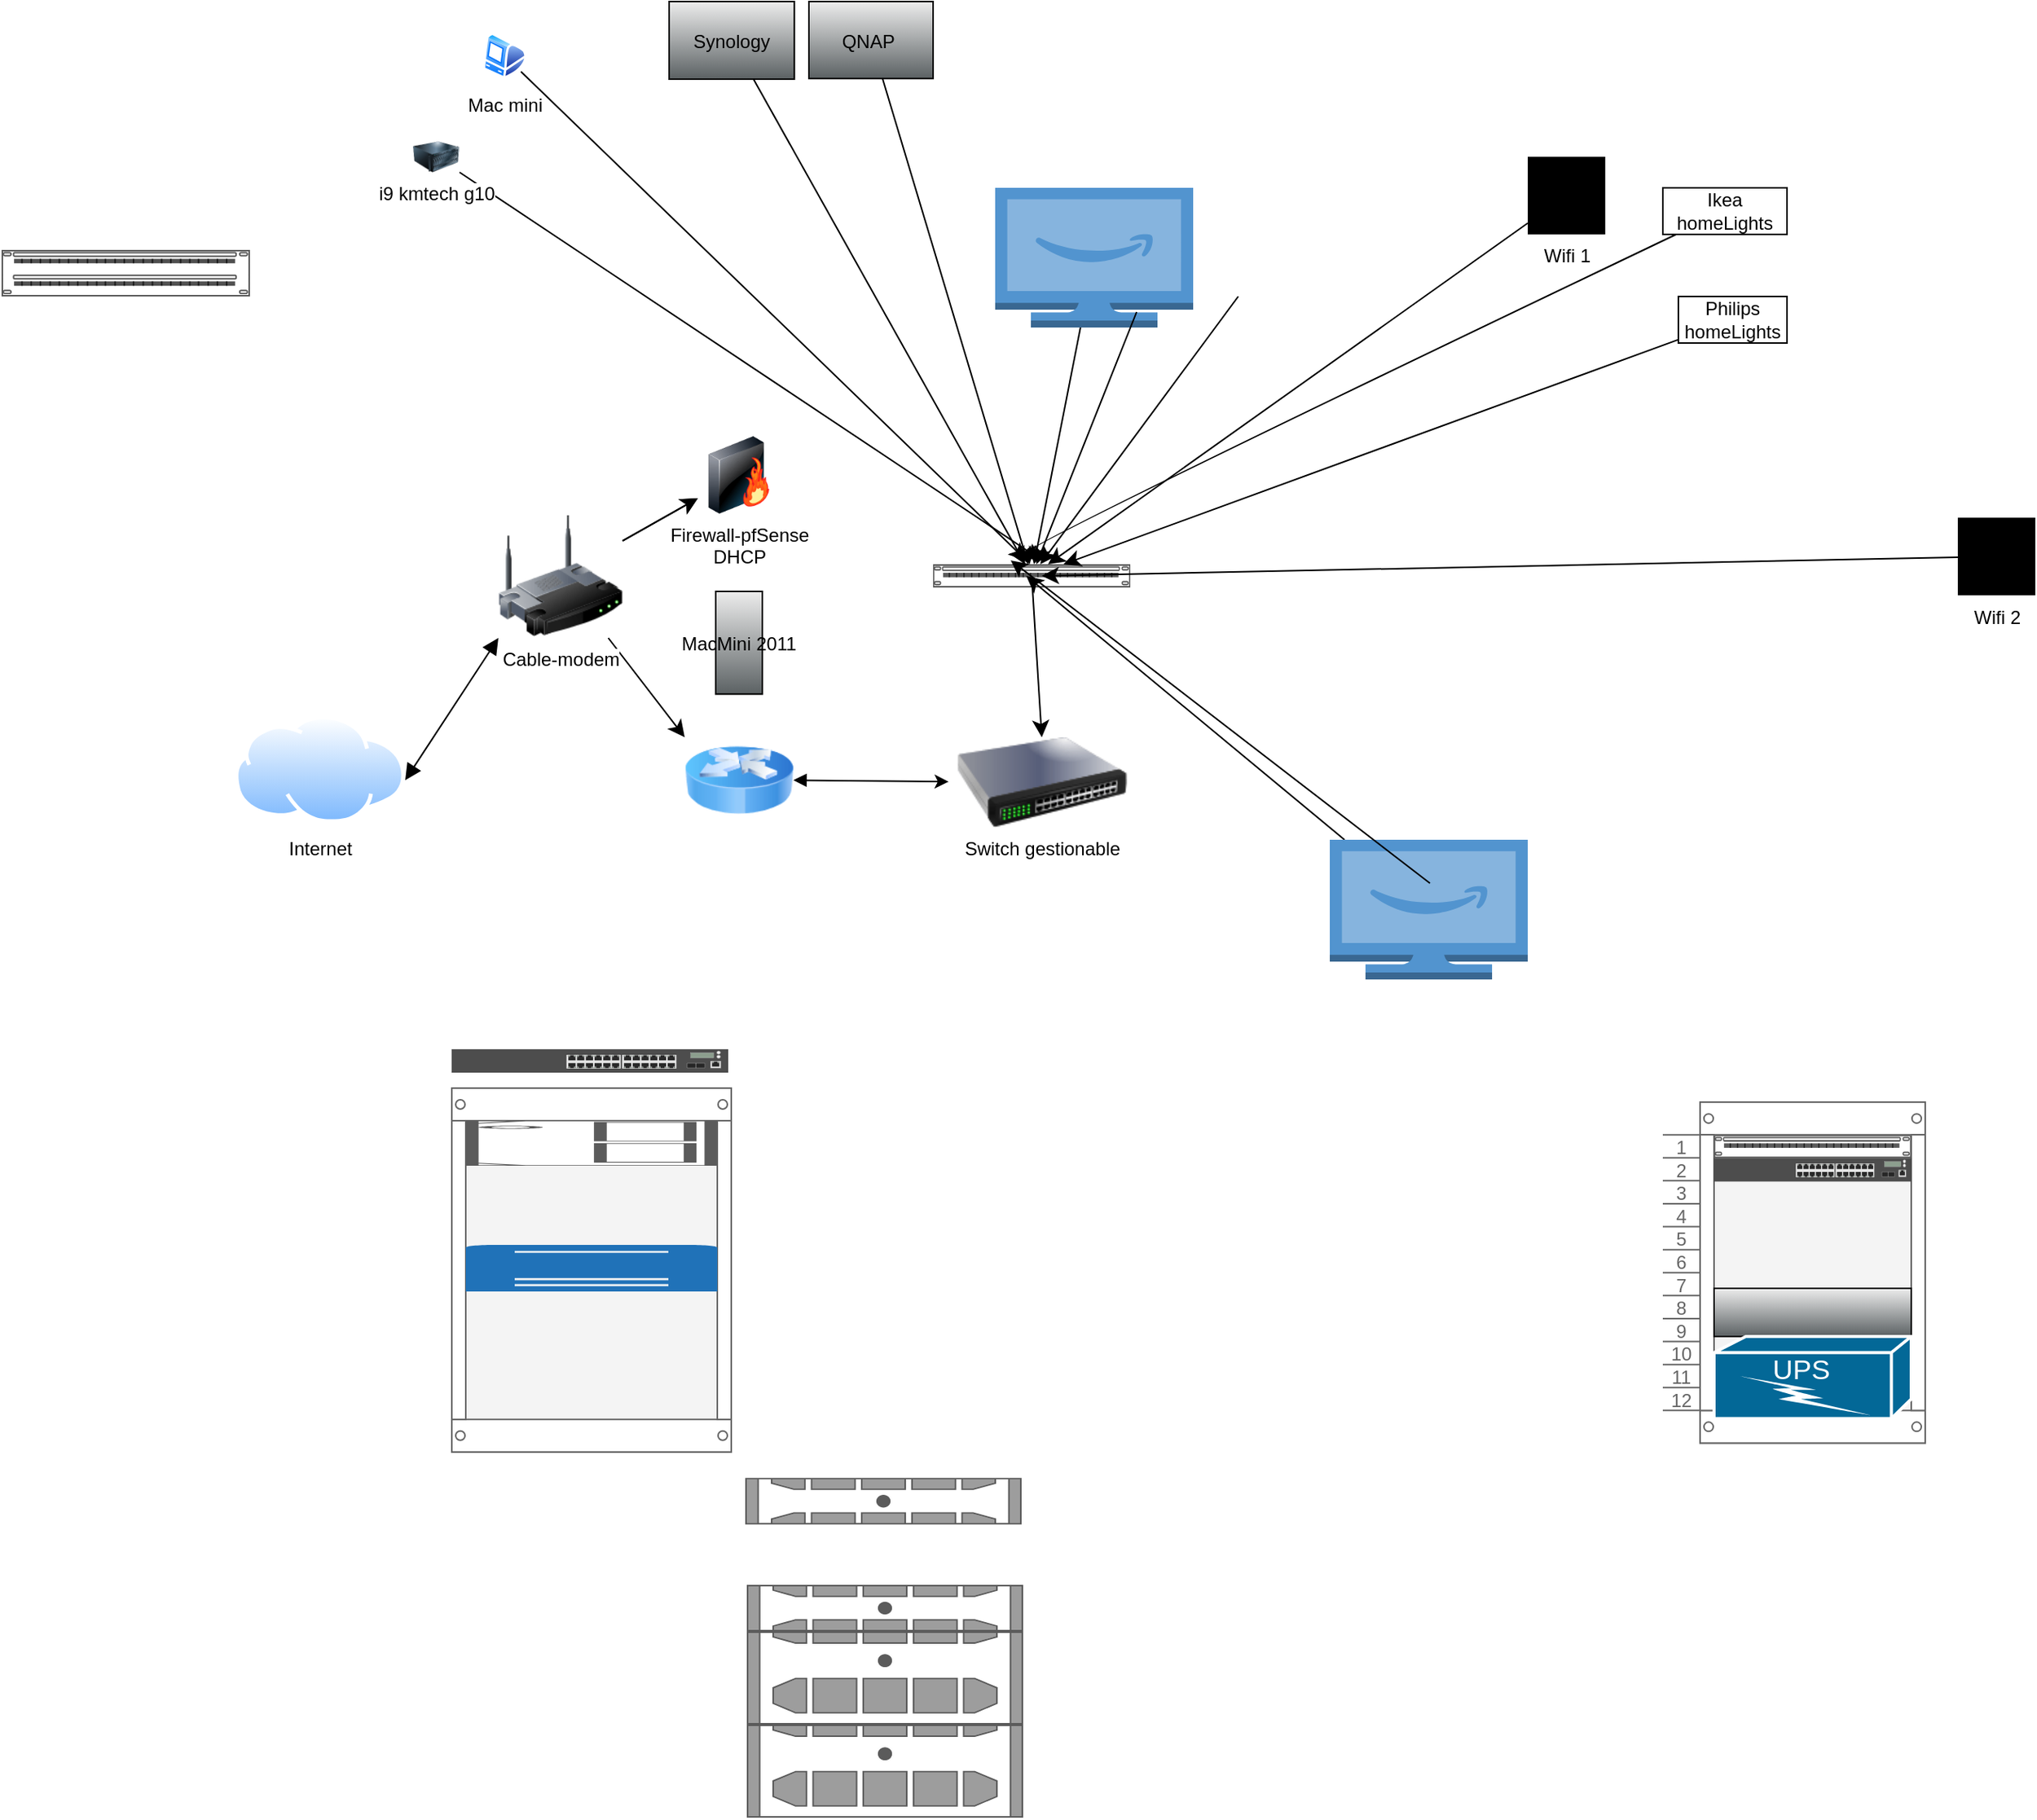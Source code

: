 <mxfile version="28.0.9">
  <diagram name="Página-1" id="AzQ837hKO69bOEvzX8lG">
    <mxGraphModel dx="1570" dy="2525" grid="1" gridSize="10" guides="1" tooltips="1" connect="1" arrows="1" fold="1" page="1" pageScale="1" pageWidth="827" pageHeight="1169" math="0" shadow="0">
      <root>
        <mxCell id="0" />
        <mxCell id="1" parent="0" />
        <mxCell id="GdxvCq1TfTNg5mQ6eXH_-1" value="" style="strokeColor=#666666;html=1;verticalLabelPosition=bottom;labelBackgroundColor=#ffffff;verticalAlign=top;outlineConnect=0;shadow=0;dashed=0;shape=mxgraph.rackGeneral.rackCabinet3;fillColor2=#f4f4f4;container=1;collapsible=0;childLayout=rack;allowGaps=1;marginLeft=9;marginRight=9;marginTop=21;marginBottom=22;textColor=#666666;numDisp=off;" parent="1" vertex="1">
          <mxGeometry x="560" y="610" width="180" height="230" as="geometry" />
        </mxCell>
        <mxCell id="GdxvCq1TfTNg5mQ6eXH_-7" value="" style="sketch=0;pointerEvents=1;shadow=0;dashed=0;html=1;strokeColor=none;labelPosition=center;verticalLabelPosition=bottom;verticalAlign=top;outlineConnect=0;align=center;shape=mxgraph.office.servers.physical_host;fillColor=#2072B8;" parent="GdxvCq1TfTNg5mQ6eXH_-1" vertex="1">
          <mxGeometry x="9" y="101" width="162" height="30" as="geometry" />
        </mxCell>
        <mxCell id="GdxvCq1TfTNg5mQ6eXH_-6" value="" style="strokeColor=#666666;html=1;labelPosition=right;align=left;spacingLeft=15;shadow=0;dashed=0;outlineConnect=0;shape=mxgraph.rack.dell.poweredge_m520;" parent="GdxvCq1TfTNg5mQ6eXH_-1" vertex="1">
          <mxGeometry x="9" y="21" width="162" height="29" as="geometry" />
        </mxCell>
        <mxCell id="GdxvCq1TfTNg5mQ6eXH_-2" value="" style="strokeColor=#666666;html=1;verticalLabelPosition=bottom;labelBackgroundColor=#ffffff;verticalAlign=top;outlineConnect=0;shadow=0;dashed=0;shape=mxgraph.rackGeneral.rackCabinet3;fillColor2=#f4f4f4;container=1;collapsible=0;childLayout=rack;allowGaps=1;marginLeft=33;marginRight=9;marginTop=21;marginBottom=22;textColor=#666666;numDisp=ascend;" parent="1" vertex="1">
          <mxGeometry x="1340" y="619.07" width="169" height="220.93" as="geometry" />
        </mxCell>
        <mxCell id="UxFv_I-L1PYL_ZdudsUN-2" value="" style="strokeColor=#666666;html=1;labelPosition=right;align=left;spacingLeft=15;shadow=0;dashed=0;outlineConnect=0;shape=mxgraph.rack.general.cat5e_rack_mount_patch_panel_24_ports;" parent="GdxvCq1TfTNg5mQ6eXH_-2" vertex="1">
          <mxGeometry x="33" y="21" width="127" height="15" as="geometry" />
        </mxCell>
        <mxCell id="GdxvCq1TfTNg5mQ6eXH_-8" value="" style="html=1;verticalLabelPosition=bottom;verticalAlign=top;outlineConnect=0;shadow=0;dashed=0;shape=mxgraph.rack.hpe_aruba.gateways_controllers.aruba_7024_mobility_controller_front;" parent="GdxvCq1TfTNg5mQ6eXH_-2" vertex="1">
          <mxGeometry x="33" y="36" width="127" height="15" as="geometry" />
        </mxCell>
        <mxCell id="UxFv_I-L1PYL_ZdudsUN-4" value="" style="fillColorStyles=neutralFill;neutralFill=#9DA6A8;shape=mxgraph.networks2.icon;aspect=fixed;fillColor=#EDEDED;strokeColor=#000000;gradientColor=#5B6163;network2IconShadow=1;network2bgFillColor=none;network2Icon=mxgraph.networks2.nas_filer;network2IconW=1;network2IconH=0.62;" parent="GdxvCq1TfTNg5mQ6eXH_-2" vertex="1">
          <mxGeometry x="33" y="119.93" width="127" height="31" as="geometry" />
        </mxCell>
        <mxCell id="UxFv_I-L1PYL_ZdudsUN-3" value="" style="shape=mxgraph.cisco.misc.ups;html=1;pointerEvents=1;dashed=0;fillColor=#036897;strokeColor=#ffffff;strokeWidth=2;verticalLabelPosition=bottom;verticalAlign=top;align=center;outlineConnect=0;" parent="GdxvCq1TfTNg5mQ6eXH_-2" vertex="1">
          <mxGeometry x="33" y="150.93" width="127" height="52.86" as="geometry" />
        </mxCell>
        <mxCell id="GdxvCq1TfTNg5mQ6eXH_-11" value="Internet" style="image;aspect=fixed;perimeter=ellipsePerimeter;html=1;align=center;shadow=0;dashed=0;spacingTop=3;image=img/lib/active_directory/internet_cloud.svg;" parent="1" vertex="1">
          <mxGeometry x="420" y="370" width="110" height="69.3" as="geometry" />
        </mxCell>
        <mxCell id="GdxvCq1TfTNg5mQ6eXH_-14" style="rounded=0;orthogonalLoop=1;jettySize=auto;html=1;fontSize=12;startSize=8;endSize=8;entryX=1;entryY=0.601;entryDx=0;entryDy=0;entryPerimeter=0;endArrow=block;endFill=1;startArrow=block;startFill=1;exitX=0;exitY=1;exitDx=0;exitDy=0;" parent="1" source="GdxvCq1TfTNg5mQ6eXH_-15" target="GdxvCq1TfTNg5mQ6eXH_-11" edge="1">
          <mxGeometry relative="1" as="geometry">
            <mxPoint x="540" y="400" as="targetPoint" />
          </mxGeometry>
        </mxCell>
        <mxCell id="GdxvCq1TfTNg5mQ6eXH_-13" value="" style="image;html=1;image=img/lib/clip_art/networking/Router_Icon_128x128.png" parent="1" vertex="1">
          <mxGeometry x="710" y="383.95" width="70" height="55.35" as="geometry" />
        </mxCell>
        <mxCell id="GdxvCq1TfTNg5mQ6eXH_-16" style="edgeStyle=none;curved=1;rounded=0;orthogonalLoop=1;jettySize=auto;html=1;entryX=0;entryY=0;entryDx=0;entryDy=0;fontSize=12;startSize=8;endSize=8;" parent="1" source="GdxvCq1TfTNg5mQ6eXH_-15" target="GdxvCq1TfTNg5mQ6eXH_-13" edge="1">
          <mxGeometry relative="1" as="geometry" />
        </mxCell>
        <mxCell id="UxFv_I-L1PYL_ZdudsUN-6" value="" style="edgeStyle=none;curved=1;rounded=0;orthogonalLoop=1;jettySize=auto;html=1;fontSize=12;startSize=8;endSize=8;" parent="1" source="GdxvCq1TfTNg5mQ6eXH_-15" target="GdxvCq1TfTNg5mQ6eXH_-19" edge="1">
          <mxGeometry relative="1" as="geometry" />
        </mxCell>
        <mxCell id="UxFv_I-L1PYL_ZdudsUN-7" value="" style="edgeStyle=none;curved=1;rounded=0;orthogonalLoop=1;jettySize=auto;html=1;fontSize=12;startSize=8;endSize=8;" parent="1" source="GdxvCq1TfTNg5mQ6eXH_-15" target="GdxvCq1TfTNg5mQ6eXH_-19" edge="1">
          <mxGeometry relative="1" as="geometry" />
        </mxCell>
        <mxCell id="GdxvCq1TfTNg5mQ6eXH_-15" value="Cable-modem" style="image;html=1;image=img/lib/clip_art/networking/Wireless_Router_128x128.png" parent="1" vertex="1">
          <mxGeometry x="590" y="240" width="80" height="80" as="geometry" />
        </mxCell>
        <mxCell id="GdxvCq1TfTNg5mQ6eXH_-17" value="MacMini 2011" style="shape=mxgraph.networks2.icon;aspect=fixed;fillColor=#EDEDED;strokeColor=#000000;gradientColor=#5B6163;network2IconShadow=1;network2bgFillColor=none;network2Icon=mxgraph.networks2.desktop_pc;network2IconXOffset=-0.003;network2IconYOffset=0.0;network2IconW=0.453;network2IconH=1.0;" parent="1" vertex="1">
          <mxGeometry x="730" y="290" width="30" height="66.17" as="geometry" />
        </mxCell>
        <mxCell id="GdxvCq1TfTNg5mQ6eXH_-19" value="Firewall-pfSense&lt;div&gt;DHCP&lt;/div&gt;" style="image;html=1;image=img/lib/clip_art/networking/Firewall-page1_128x128.png" parent="1" vertex="1">
          <mxGeometry x="718.42" y="190.0" width="53.16" height="50" as="geometry" />
        </mxCell>
        <mxCell id="GdxvCq1TfTNg5mQ6eXH_-21" style="rounded=0;orthogonalLoop=1;jettySize=auto;html=1;entryX=1;entryY=0.5;entryDx=0;entryDy=0;fontSize=12;endArrow=block;endFill=1;startArrow=classic;startFill=1;" parent="1" source="GdxvCq1TfTNg5mQ6eXH_-20" target="GdxvCq1TfTNg5mQ6eXH_-13" edge="1">
          <mxGeometry relative="1" as="geometry" />
        </mxCell>
        <mxCell id="GdxvCq1TfTNg5mQ6eXH_-20" value="Switch gestionable" style="image;html=1;image=img/lib/clip_art/networking/Switch_128x128.png" parent="1" vertex="1">
          <mxGeometry x="880" y="383.95" width="120" height="58.37" as="geometry" />
        </mxCell>
        <mxCell id="UxFv_I-L1PYL_ZdudsUN-1" value="" style="strokeColor=#666666;html=1;labelPosition=right;align=left;spacingLeft=15;shadow=0;dashed=0;outlineConnect=0;shape=mxgraph.rack.general.cat5e_enhanced_patch_panel_48_ports;" parent="1" vertex="1">
          <mxGeometry x="270" y="70" width="160" height="30" as="geometry" />
        </mxCell>
        <mxCell id="GdxvCq1TfTNg5mQ6eXH_-3" value="" style="strokeColor=#666666;html=1;labelPosition=right;align=left;spacingLeft=15;shadow=0;dashed=0;outlineConnect=0;shape=mxgraph.rack.dell.dell_poweredge_2u;" parent="1" vertex="1">
          <mxGeometry x="749" y="861.07" width="178" height="30" as="geometry" />
        </mxCell>
        <mxCell id="GdxvCq1TfTNg5mQ6eXH_-9" value="" style="html=1;verticalLabelPosition=bottom;verticalAlign=top;outlineConnect=0;shadow=0;dashed=0;shape=mxgraph.rack.hpe_aruba.gateways_controllers.aruba_7024_mobility_controller_front;" parent="1" vertex="1">
          <mxGeometry x="560" y="585" width="178" height="15" as="geometry" />
        </mxCell>
        <mxCell id="GdxvCq1TfTNg5mQ6eXH_-5" value="" style="strokeColor=#666666;html=1;labelPosition=right;align=left;spacingLeft=15;shadow=0;dashed=0;outlineConnect=0;shape=mxgraph.rack.dell.dell_poweredge_2u;" parent="1" vertex="1">
          <mxGeometry x="750" y="930" width="178" height="30" as="geometry" />
        </mxCell>
        <mxCell id="GdxvCq1TfTNg5mQ6eXH_-4" value="" style="strokeColor=#666666;html=1;labelPosition=right;align=left;spacingLeft=15;shadow=0;dashed=0;outlineConnect=0;shape=mxgraph.rack.dell.dell_poweredge_4u;" parent="1" vertex="1">
          <mxGeometry x="750" y="960" width="178" height="60" as="geometry" />
        </mxCell>
        <mxCell id="GdxvCq1TfTNg5mQ6eXH_-10" value="" style="strokeColor=#666666;html=1;labelPosition=right;align=left;spacingLeft=15;shadow=0;dashed=0;outlineConnect=0;shape=mxgraph.rack.dell.dell_poweredge_4u;" parent="1" vertex="1">
          <mxGeometry x="750" y="1020" width="178" height="60" as="geometry" />
        </mxCell>
        <mxCell id="qjA5OxGg3spYhjRqrUWt-20" style="edgeStyle=none;curved=1;rounded=0;orthogonalLoop=1;jettySize=auto;html=1;fontSize=12;startSize=8;endSize=8;" edge="1" parent="1" source="UxFv_I-L1PYL_ZdudsUN-12">
          <mxGeometry relative="1" as="geometry">
            <mxPoint x="940" y="270" as="targetPoint" />
          </mxGeometry>
        </mxCell>
        <mxCell id="UxFv_I-L1PYL_ZdudsUN-12" value="i9 kmtech g10" style="image;html=1;image=img/lib/clip_art/computers/Server_128x128.png" parent="1" vertex="1">
          <mxGeometry x="530" width="40" height="20" as="geometry" />
        </mxCell>
        <mxCell id="qjA5OxGg3spYhjRqrUWt-5" style="edgeStyle=none;curved=1;rounded=0;orthogonalLoop=1;jettySize=auto;html=1;fontSize=12;startSize=8;endSize=8;" edge="1" parent="1" source="qjA5OxGg3spYhjRqrUWt-1" target="qjA5OxGg3spYhjRqrUWt-8">
          <mxGeometry relative="1" as="geometry" />
        </mxCell>
        <mxCell id="qjA5OxGg3spYhjRqrUWt-1" value="" style="outlineConnect=0;dashed=0;verticalLabelPosition=bottom;verticalAlign=top;align=center;html=1;shape=mxgraph.aws3.fire_tv;fillColor=#5294CF;gradientColor=none;" vertex="1" parent="1">
          <mxGeometry x="910" y="30" width="127.5" height="90" as="geometry" />
        </mxCell>
        <mxCell id="qjA5OxGg3spYhjRqrUWt-6" style="edgeStyle=none;curved=1;rounded=0;orthogonalLoop=1;jettySize=auto;html=1;fontSize=12;startSize=8;endSize=8;" edge="1" parent="1" source="qjA5OxGg3spYhjRqrUWt-2" target="qjA5OxGg3spYhjRqrUWt-8">
          <mxGeometry relative="1" as="geometry">
            <mxPoint x="1210" y="250" as="targetPoint" />
          </mxGeometry>
        </mxCell>
        <mxCell id="qjA5OxGg3spYhjRqrUWt-2" value="" style="shape=image;html=1;verticalAlign=top;verticalLabelPosition=bottom;labelBackgroundColor=#ffffff;imageAspect=0;aspect=fixed;image=https://icons.diagrams.net/icon-cache1/iPhone_7___AirPods_icons_-_Solid_Style-2124/apple-tv-box-1197.svg" vertex="1" parent="1">
          <mxGeometry x="980" y="40" width="70" height="70" as="geometry" />
        </mxCell>
        <mxCell id="qjA5OxGg3spYhjRqrUWt-7" style="edgeStyle=none;curved=1;rounded=0;orthogonalLoop=1;jettySize=auto;html=1;fontSize=12;startSize=8;endSize=8;" edge="1" parent="1" source="qjA5OxGg3spYhjRqrUWt-4" target="qjA5OxGg3spYhjRqrUWt-8">
          <mxGeometry relative="1" as="geometry">
            <mxPoint x="1100" y="340" as="targetPoint" />
          </mxGeometry>
        </mxCell>
        <mxCell id="qjA5OxGg3spYhjRqrUWt-4" value="" style="shape=image;html=1;verticalAlign=top;verticalLabelPosition=bottom;labelBackgroundColor=#ffffff;imageAspect=0;aspect=fixed;image=https://icons.diagrams.net/icon-cache1/Miu_square_flat_social-2107/playstation-square-social-media-1459.svg" vertex="1" parent="1">
          <mxGeometry x="1060" y="50" width="50" height="50" as="geometry" />
        </mxCell>
        <mxCell id="qjA5OxGg3spYhjRqrUWt-12" style="edgeStyle=none;curved=1;rounded=0;orthogonalLoop=1;jettySize=auto;html=1;fontSize=12;startSize=8;endSize=8;entryX=0.5;entryY=0;entryDx=0;entryDy=0;" edge="1" parent="1" source="qjA5OxGg3spYhjRqrUWt-8" target="GdxvCq1TfTNg5mQ6eXH_-20">
          <mxGeometry relative="1" as="geometry">
            <mxPoint x="1316.5" y="280" as="targetPoint" />
          </mxGeometry>
        </mxCell>
        <mxCell id="qjA5OxGg3spYhjRqrUWt-8" value="" style="strokeColor=#666666;html=1;labelPosition=right;align=left;spacingLeft=15;shadow=0;dashed=0;outlineConnect=0;shape=mxgraph.rack.general.cat5e_rack_mount_patch_panel_24_ports;" vertex="1" parent="1">
          <mxGeometry x="870" y="272.5" width="127" height="15" as="geometry" />
        </mxCell>
        <mxCell id="qjA5OxGg3spYhjRqrUWt-16" style="edgeStyle=none;curved=1;rounded=0;orthogonalLoop=1;jettySize=auto;html=1;fontSize=12;startSize=8;endSize=8;" edge="1" parent="1" source="qjA5OxGg3spYhjRqrUWt-9" target="qjA5OxGg3spYhjRqrUWt-8">
          <mxGeometry relative="1" as="geometry" />
        </mxCell>
        <mxCell id="qjA5OxGg3spYhjRqrUWt-9" value="Philips homeLights" style="rounded=0;whiteSpace=wrap;html=1;" vertex="1" parent="1">
          <mxGeometry x="1350" y="100" width="70" height="30" as="geometry" />
        </mxCell>
        <mxCell id="qjA5OxGg3spYhjRqrUWt-17" style="edgeStyle=none;curved=1;rounded=0;orthogonalLoop=1;jettySize=auto;html=1;fontSize=12;startSize=8;endSize=8;" edge="1" parent="1" source="qjA5OxGg3spYhjRqrUWt-10" target="qjA5OxGg3spYhjRqrUWt-8">
          <mxGeometry relative="1" as="geometry">
            <mxPoint x="950" y="260" as="targetPoint" />
          </mxGeometry>
        </mxCell>
        <mxCell id="qjA5OxGg3spYhjRqrUWt-10" value="Wifi 1" style="sketch=0;verticalLabelPosition=bottom;sketch=0;aspect=fixed;html=1;verticalAlign=top;strokeColor=none;fillColor=#000000;align=center;outlineConnect=0;pointerEvents=1;shape=mxgraph.citrix2.wifi_router;" vertex="1" parent="1">
          <mxGeometry x="1253" y="10" width="49.9" height="50" as="geometry" />
        </mxCell>
        <mxCell id="qjA5OxGg3spYhjRqrUWt-26" style="edgeStyle=none;curved=1;rounded=0;orthogonalLoop=1;jettySize=auto;html=1;fontSize=12;startSize=8;endSize=8;" edge="1" parent="1" source="qjA5OxGg3spYhjRqrUWt-11">
          <mxGeometry relative="1" as="geometry">
            <mxPoint x="940" y="280" as="targetPoint" />
          </mxGeometry>
        </mxCell>
        <mxCell id="qjA5OxGg3spYhjRqrUWt-11" value="Wifi 2" style="sketch=0;verticalLabelPosition=bottom;sketch=0;aspect=fixed;html=1;verticalAlign=top;strokeColor=none;fillColor=#000000;align=center;outlineConnect=0;pointerEvents=1;shape=mxgraph.citrix2.wifi_router;" vertex="1" parent="1">
          <mxGeometry x="1530" y="242.5" width="49.9" height="50" as="geometry" />
        </mxCell>
        <mxCell id="qjA5OxGg3spYhjRqrUWt-15" value="" style="edgeStyle=none;curved=1;rounded=0;orthogonalLoop=1;jettySize=auto;html=1;fontSize=12;startSize=8;endSize=8;" edge="1" parent="1" source="qjA5OxGg3spYhjRqrUWt-14" target="qjA5OxGg3spYhjRqrUWt-8">
          <mxGeometry relative="1" as="geometry">
            <mxPoint x="940" y="300" as="targetPoint" />
            <Array as="points">
              <mxPoint x="930" y="260" />
            </Array>
          </mxGeometry>
        </mxCell>
        <mxCell id="qjA5OxGg3spYhjRqrUWt-14" value="Ikea homeLights" style="rounded=0;whiteSpace=wrap;html=1;" vertex="1" parent="1">
          <mxGeometry x="1340" y="30" width="80" height="30" as="geometry" />
        </mxCell>
        <mxCell id="qjA5OxGg3spYhjRqrUWt-19" style="edgeStyle=none;curved=1;rounded=0;orthogonalLoop=1;jettySize=auto;html=1;fontSize=12;startSize=8;endSize=8;" edge="1" parent="1" source="qjA5OxGg3spYhjRqrUWt-18">
          <mxGeometry relative="1" as="geometry">
            <mxPoint x="930" y="270" as="targetPoint" />
          </mxGeometry>
        </mxCell>
        <mxCell id="qjA5OxGg3spYhjRqrUWt-18" value="Mac mini" style="image;aspect=fixed;perimeter=ellipsePerimeter;html=1;align=center;shadow=0;dashed=0;spacingTop=3;image=img/lib/active_directory/mac_client.svg;" vertex="1" parent="1">
          <mxGeometry x="580" y="-70" width="28.2" height="30" as="geometry" />
        </mxCell>
        <mxCell id="qjA5OxGg3spYhjRqrUWt-23" style="edgeStyle=none;curved=1;rounded=0;orthogonalLoop=1;jettySize=auto;html=1;fontSize=12;startSize=8;endSize=8;" edge="1" parent="1" source="qjA5OxGg3spYhjRqrUWt-21" target="qjA5OxGg3spYhjRqrUWt-8">
          <mxGeometry relative="1" as="geometry">
            <mxPoint x="930" y="260" as="targetPoint" />
          </mxGeometry>
        </mxCell>
        <mxCell id="qjA5OxGg3spYhjRqrUWt-21" value="Synology" style="fillColorStyles=neutralFill;neutralFill=#9DA6A8;shape=mxgraph.networks2.icon;aspect=fixed;fillColor=#EDEDED;strokeColor=#000000;gradientColor=#5B6163;network2IconShadow=1;network2bgFillColor=none;network2Icon=mxgraph.networks2.nas_filer;network2IconW=1;network2IconH=0.62;" vertex="1" parent="1">
          <mxGeometry x="700" y="-90" width="80.64" height="50" as="geometry" />
        </mxCell>
        <mxCell id="qjA5OxGg3spYhjRqrUWt-24" style="edgeStyle=none;curved=1;rounded=0;orthogonalLoop=1;jettySize=auto;html=1;fontSize=12;startSize=8;endSize=8;" edge="1" parent="1" source="qjA5OxGg3spYhjRqrUWt-22" target="qjA5OxGg3spYhjRqrUWt-8">
          <mxGeometry relative="1" as="geometry">
            <mxPoint x="950" y="260" as="targetPoint" />
          </mxGeometry>
        </mxCell>
        <mxCell id="qjA5OxGg3spYhjRqrUWt-22" value="QNAP " style="fillColorStyles=neutralFill;neutralFill=#9DA6A8;shape=mxgraph.networks2.icon;aspect=fixed;fillColor=#EDEDED;strokeColor=#000000;gradientColor=#5B6163;network2IconShadow=1;network2bgFillColor=none;network2Icon=mxgraph.networks2.nas_filer;network2IconW=1;network2IconH=0.62;" vertex="1" parent="1">
          <mxGeometry x="790" y="-90" width="80" height="49.6" as="geometry" />
        </mxCell>
        <mxCell id="qjA5OxGg3spYhjRqrUWt-29" style="edgeStyle=none;curved=1;rounded=0;orthogonalLoop=1;jettySize=auto;html=1;fontSize=12;startSize=8;endSize=8;" edge="1" parent="1" source="qjA5OxGg3spYhjRqrUWt-27">
          <mxGeometry relative="1" as="geometry">
            <mxPoint x="930" y="280" as="targetPoint" />
          </mxGeometry>
        </mxCell>
        <mxCell id="qjA5OxGg3spYhjRqrUWt-27" value="" style="outlineConnect=0;dashed=0;verticalLabelPosition=bottom;verticalAlign=top;align=center;html=1;shape=mxgraph.aws3.fire_tv;fillColor=#5294CF;gradientColor=none;" vertex="1" parent="1">
          <mxGeometry x="1125.5" y="450" width="127.5" height="90" as="geometry" />
        </mxCell>
        <mxCell id="qjA5OxGg3spYhjRqrUWt-30" style="edgeStyle=none;curved=1;rounded=0;orthogonalLoop=1;jettySize=auto;html=1;fontSize=12;startSize=8;endSize=8;" edge="1" parent="1" source="qjA5OxGg3spYhjRqrUWt-28">
          <mxGeometry relative="1" as="geometry">
            <mxPoint x="920" y="270" as="targetPoint" />
          </mxGeometry>
        </mxCell>
        <mxCell id="qjA5OxGg3spYhjRqrUWt-28" value="" style="shape=image;html=1;verticalAlign=top;verticalLabelPosition=bottom;labelBackgroundColor=#ffffff;imageAspect=0;aspect=fixed;image=https://icons.diagrams.net/icon-cache1/iPhone_7___AirPods_icons_-_Solid_Style-2124/apple-tv-box-1197.svg" vertex="1" parent="1">
          <mxGeometry x="1190" y="470" width="70" height="70" as="geometry" />
        </mxCell>
      </root>
    </mxGraphModel>
  </diagram>
</mxfile>
